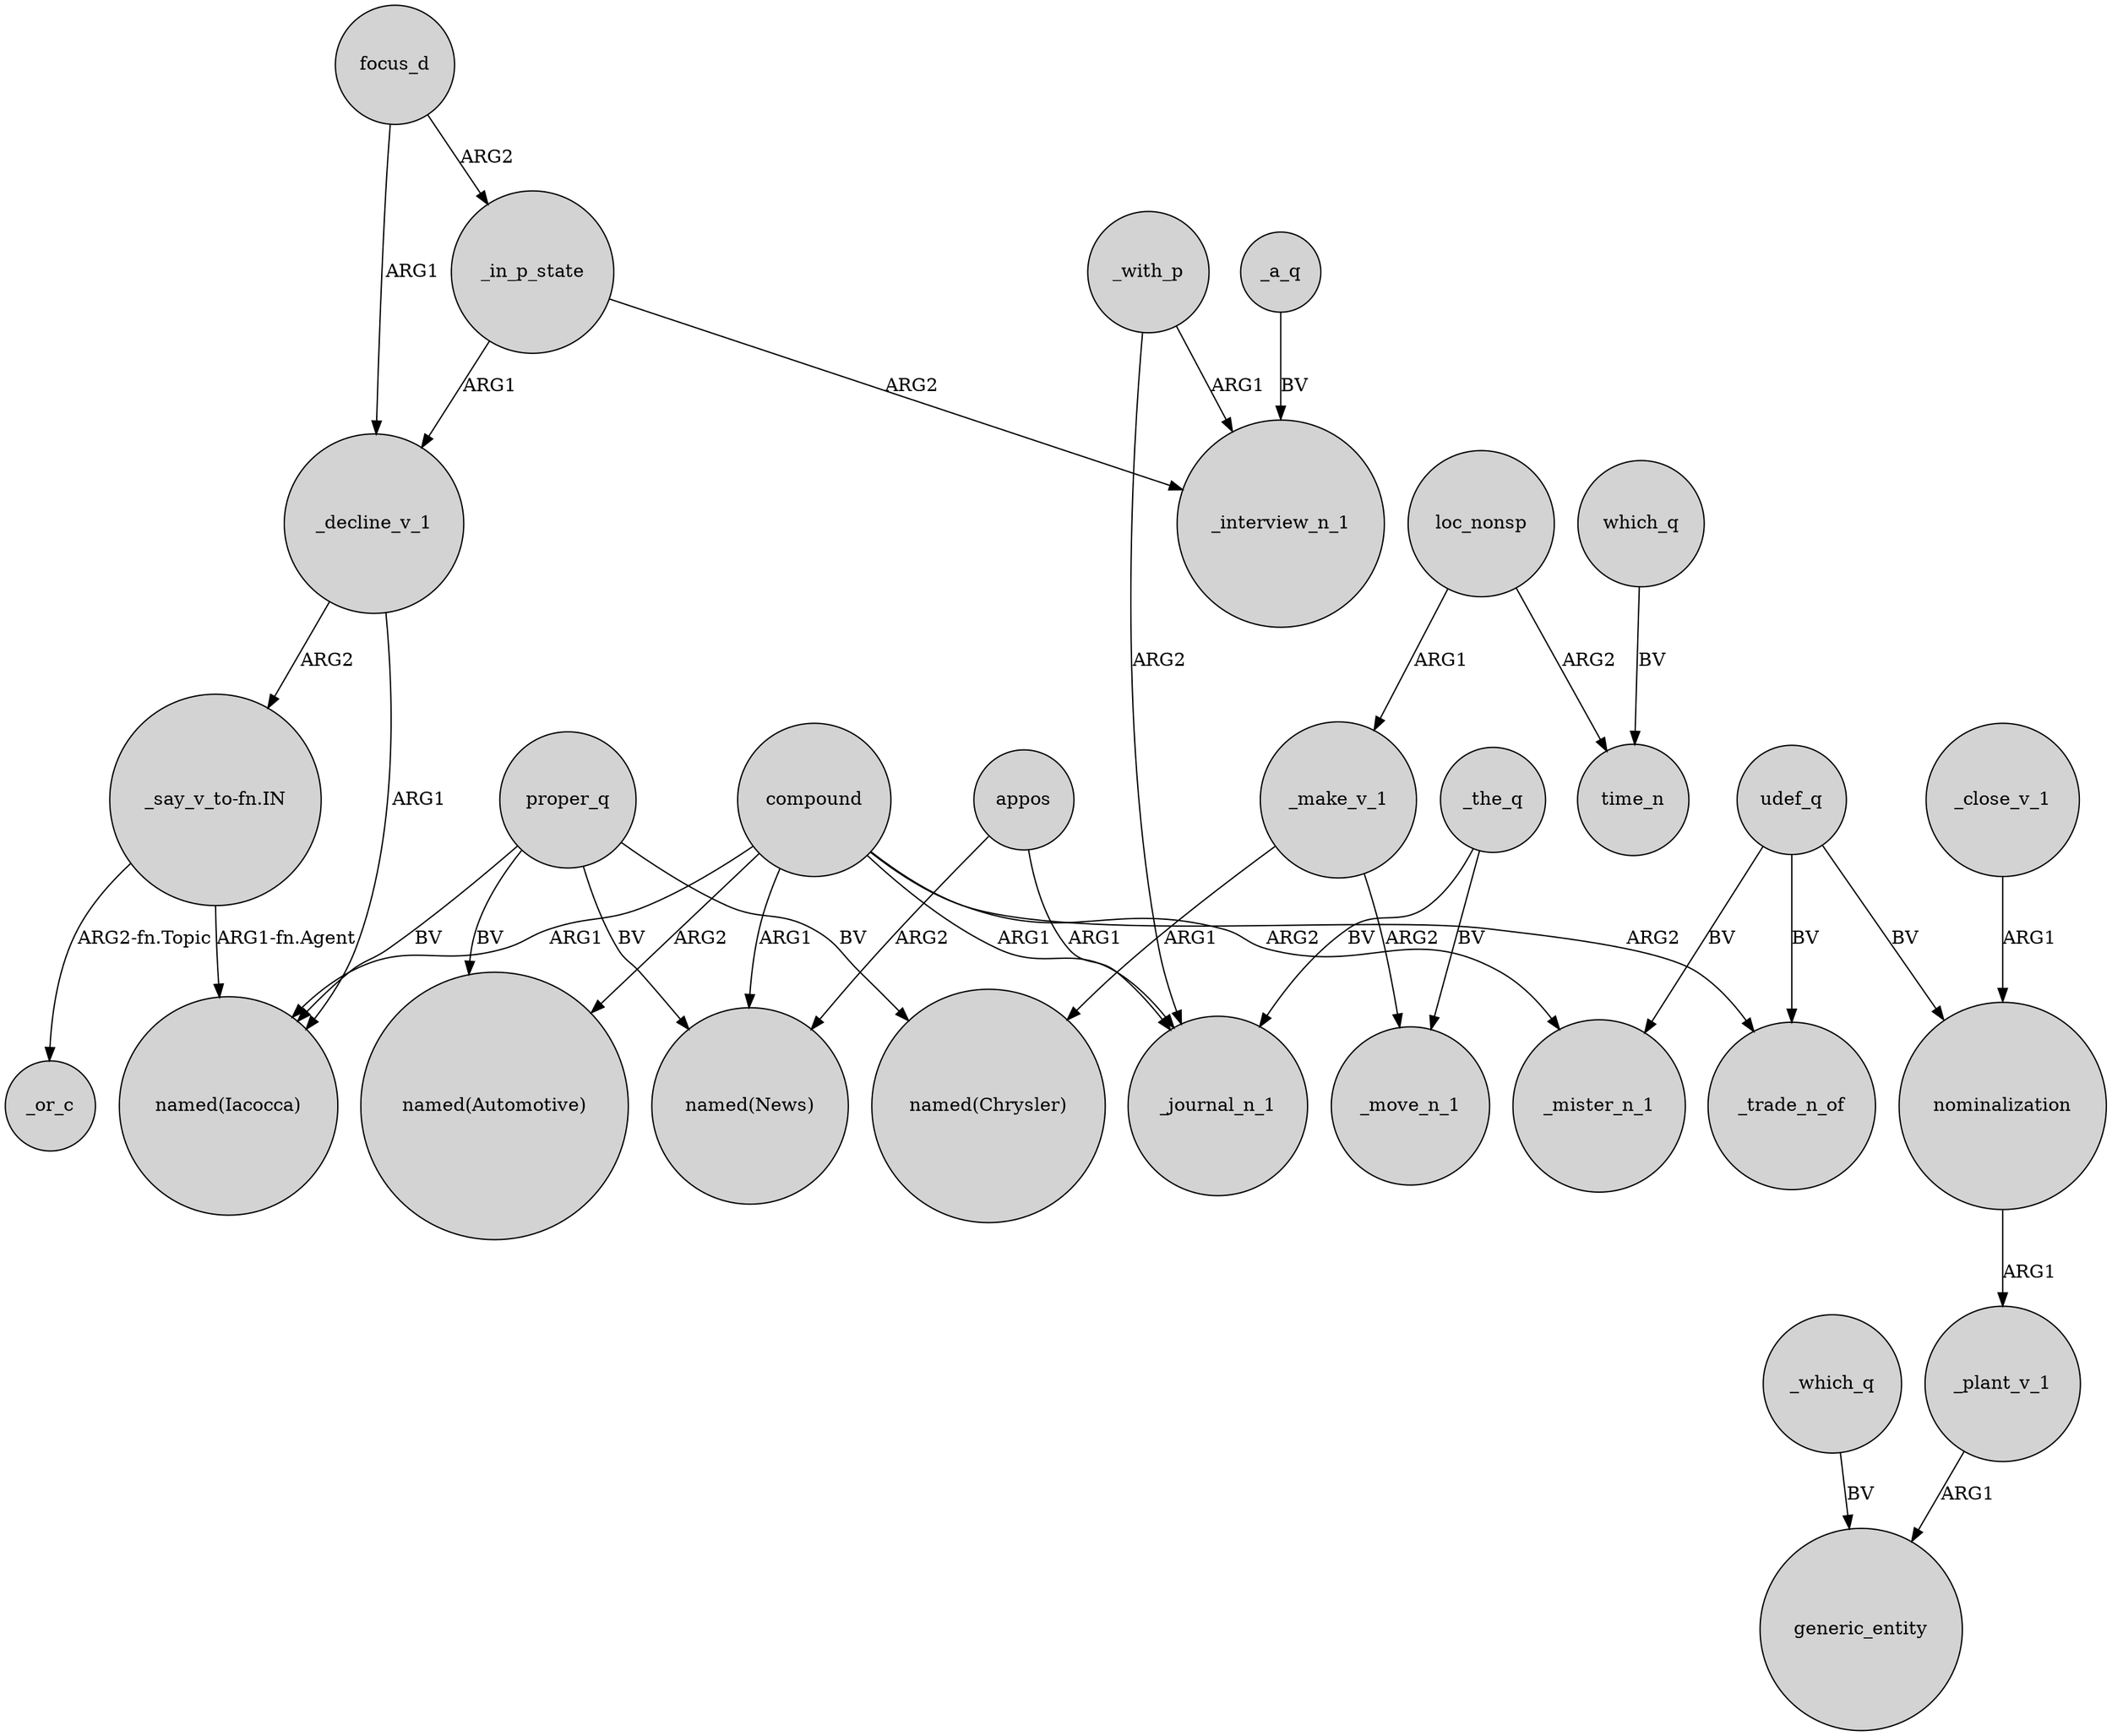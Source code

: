 digraph {
	node [shape=circle style=filled]
	compound -> "named(News)" [label=ARG1]
	proper_q -> "named(Iacocca)" [label=BV]
	udef_q -> _trade_n_of [label=BV]
	_the_q -> _journal_n_1 [label=BV]
	_with_p -> _journal_n_1 [label=ARG2]
	"_say_v_to-fn.IN" -> _or_c [label="ARG2-fn.Topic"]
	_a_q -> _interview_n_1 [label=BV]
	compound -> _mister_n_1 [label=ARG2]
	_with_p -> _interview_n_1 [label=ARG1]
	focus_d -> _in_p_state [label=ARG2]
	_close_v_1 -> nominalization [label=ARG1]
	_in_p_state -> _decline_v_1 [label=ARG1]
	udef_q -> _mister_n_1 [label=BV]
	which_q -> time_n [label=BV]
	_which_q -> generic_entity [label=BV]
	_the_q -> _move_n_1 [label=BV]
	focus_d -> _decline_v_1 [label=ARG1]
	appos -> _journal_n_1 [label=ARG1]
	loc_nonsp -> time_n [label=ARG2]
	proper_q -> "named(Chrysler)" [label=BV]
	proper_q -> "named(News)" [label=BV]
	_decline_v_1 -> "_say_v_to-fn.IN" [label=ARG2]
	_plant_v_1 -> generic_entity [label=ARG1]
	_decline_v_1 -> "named(Iacocca)" [label=ARG1]
	proper_q -> "named(Automotive)" [label=BV]
	compound -> _trade_n_of [label=ARG2]
	_in_p_state -> _interview_n_1 [label=ARG2]
	compound -> "named(Iacocca)" [label=ARG1]
	loc_nonsp -> _make_v_1 [label=ARG1]
	"_say_v_to-fn.IN" -> "named(Iacocca)" [label="ARG1-fn.Agent"]
	_make_v_1 -> "named(Chrysler)" [label=ARG1]
	udef_q -> nominalization [label=BV]
	compound -> _journal_n_1 [label=ARG1]
	appos -> "named(News)" [label=ARG2]
	nominalization -> _plant_v_1 [label=ARG1]
	_make_v_1 -> _move_n_1 [label=ARG2]
	compound -> "named(Automotive)" [label=ARG2]
}
